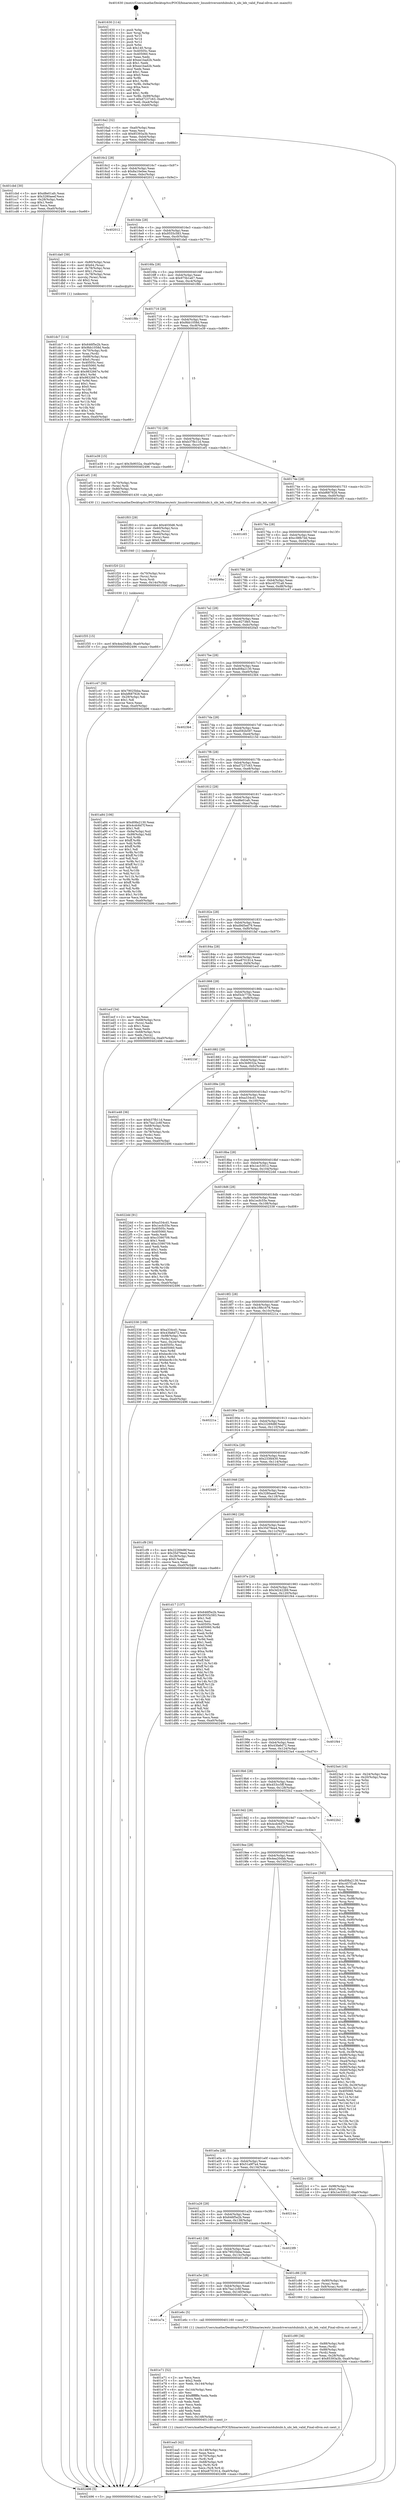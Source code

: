 digraph "0x401630" {
  label = "0x401630 (/mnt/c/Users/mathe/Desktop/tcc/POCII/binaries/extr_linuxdriversmtdubiubi.h_ubi_leb_valid_Final-ollvm.out::main(0))"
  labelloc = "t"
  node[shape=record]

  Entry [label="",width=0.3,height=0.3,shape=circle,fillcolor=black,style=filled]
  "0x4016a2" [label="{
     0x4016a2 [32]\l
     | [instrs]\l
     &nbsp;&nbsp;0x4016a2 \<+6\>: mov -0xa0(%rbp),%eax\l
     &nbsp;&nbsp;0x4016a8 \<+2\>: mov %eax,%ecx\l
     &nbsp;&nbsp;0x4016aa \<+6\>: sub $0x85393a3b,%ecx\l
     &nbsp;&nbsp;0x4016b0 \<+6\>: mov %eax,-0xb4(%rbp)\l
     &nbsp;&nbsp;0x4016b6 \<+6\>: mov %ecx,-0xb8(%rbp)\l
     &nbsp;&nbsp;0x4016bc \<+6\>: je 0000000000401cbd \<main+0x68d\>\l
  }"]
  "0x401cbd" [label="{
     0x401cbd [30]\l
     | [instrs]\l
     &nbsp;&nbsp;0x401cbd \<+5\>: mov $0xd8e01afc,%eax\l
     &nbsp;&nbsp;0x401cc2 \<+5\>: mov $0x3280aeef,%ecx\l
     &nbsp;&nbsp;0x401cc7 \<+3\>: mov -0x28(%rbp),%edx\l
     &nbsp;&nbsp;0x401cca \<+3\>: cmp $0x1,%edx\l
     &nbsp;&nbsp;0x401ccd \<+3\>: cmovl %ecx,%eax\l
     &nbsp;&nbsp;0x401cd0 \<+6\>: mov %eax,-0xa0(%rbp)\l
     &nbsp;&nbsp;0x401cd6 \<+5\>: jmp 0000000000402496 \<main+0xe66\>\l
  }"]
  "0x4016c2" [label="{
     0x4016c2 [28]\l
     | [instrs]\l
     &nbsp;&nbsp;0x4016c2 \<+5\>: jmp 00000000004016c7 \<main+0x97\>\l
     &nbsp;&nbsp;0x4016c7 \<+6\>: mov -0xb4(%rbp),%eax\l
     &nbsp;&nbsp;0x4016cd \<+5\>: sub $0x8a10e0ee,%eax\l
     &nbsp;&nbsp;0x4016d2 \<+6\>: mov %eax,-0xbc(%rbp)\l
     &nbsp;&nbsp;0x4016d8 \<+6\>: je 0000000000402012 \<main+0x9e2\>\l
  }"]
  Exit [label="",width=0.3,height=0.3,shape=circle,fillcolor=black,style=filled,peripheries=2]
  "0x402012" [label="{
     0x402012\l
  }", style=dashed]
  "0x4016de" [label="{
     0x4016de [28]\l
     | [instrs]\l
     &nbsp;&nbsp;0x4016de \<+5\>: jmp 00000000004016e3 \<main+0xb3\>\l
     &nbsp;&nbsp;0x4016e3 \<+6\>: mov -0xb4(%rbp),%eax\l
     &nbsp;&nbsp;0x4016e9 \<+5\>: sub $0x9555c583,%eax\l
     &nbsp;&nbsp;0x4016ee \<+6\>: mov %eax,-0xc0(%rbp)\l
     &nbsp;&nbsp;0x4016f4 \<+6\>: je 0000000000401da0 \<main+0x770\>\l
  }"]
  "0x401f35" [label="{
     0x401f35 [15]\l
     | [instrs]\l
     &nbsp;&nbsp;0x401f35 \<+10\>: movl $0x4ea20dbb,-0xa0(%rbp)\l
     &nbsp;&nbsp;0x401f3f \<+5\>: jmp 0000000000402496 \<main+0xe66\>\l
  }"]
  "0x401da0" [label="{
     0x401da0 [39]\l
     | [instrs]\l
     &nbsp;&nbsp;0x401da0 \<+4\>: mov -0x80(%rbp),%rax\l
     &nbsp;&nbsp;0x401da4 \<+6\>: movl $0x64,(%rax)\l
     &nbsp;&nbsp;0x401daa \<+4\>: mov -0x78(%rbp),%rax\l
     &nbsp;&nbsp;0x401dae \<+6\>: movl $0x1,(%rax)\l
     &nbsp;&nbsp;0x401db4 \<+4\>: mov -0x78(%rbp),%rax\l
     &nbsp;&nbsp;0x401db8 \<+3\>: movslq (%rax),%rax\l
     &nbsp;&nbsp;0x401dbb \<+4\>: shl $0x2,%rax\l
     &nbsp;&nbsp;0x401dbf \<+3\>: mov %rax,%rdi\l
     &nbsp;&nbsp;0x401dc2 \<+5\>: call 0000000000401050 \<malloc@plt\>\l
     | [calls]\l
     &nbsp;&nbsp;0x401050 \{1\} (unknown)\l
  }"]
  "0x4016fa" [label="{
     0x4016fa [28]\l
     | [instrs]\l
     &nbsp;&nbsp;0x4016fa \<+5\>: jmp 00000000004016ff \<main+0xcf\>\l
     &nbsp;&nbsp;0x4016ff \<+6\>: mov -0xb4(%rbp),%eax\l
     &nbsp;&nbsp;0x401705 \<+5\>: sub $0x975b1a67,%eax\l
     &nbsp;&nbsp;0x40170a \<+6\>: mov %eax,-0xc4(%rbp)\l
     &nbsp;&nbsp;0x401710 \<+6\>: je 0000000000401f8b \<main+0x95b\>\l
  }"]
  "0x401f20" [label="{
     0x401f20 [21]\l
     | [instrs]\l
     &nbsp;&nbsp;0x401f20 \<+4\>: mov -0x70(%rbp),%rcx\l
     &nbsp;&nbsp;0x401f24 \<+3\>: mov (%rcx),%rcx\l
     &nbsp;&nbsp;0x401f27 \<+3\>: mov %rcx,%rdi\l
     &nbsp;&nbsp;0x401f2a \<+6\>: mov %eax,-0x14c(%rbp)\l
     &nbsp;&nbsp;0x401f30 \<+5\>: call 0000000000401030 \<free@plt\>\l
     | [calls]\l
     &nbsp;&nbsp;0x401030 \{1\} (unknown)\l
  }"]
  "0x401f8b" [label="{
     0x401f8b\l
  }", style=dashed]
  "0x401716" [label="{
     0x401716 [28]\l
     | [instrs]\l
     &nbsp;&nbsp;0x401716 \<+5\>: jmp 000000000040171b \<main+0xeb\>\l
     &nbsp;&nbsp;0x40171b \<+6\>: mov -0xb4(%rbp),%eax\l
     &nbsp;&nbsp;0x401721 \<+5\>: sub $0x9bb1058d,%eax\l
     &nbsp;&nbsp;0x401726 \<+6\>: mov %eax,-0xc8(%rbp)\l
     &nbsp;&nbsp;0x40172c \<+6\>: je 0000000000401e39 \<main+0x809\>\l
  }"]
  "0x401f03" [label="{
     0x401f03 [29]\l
     | [instrs]\l
     &nbsp;&nbsp;0x401f03 \<+10\>: movabs $0x4030d6,%rdi\l
     &nbsp;&nbsp;0x401f0d \<+4\>: mov -0x60(%rbp),%rcx\l
     &nbsp;&nbsp;0x401f11 \<+2\>: mov %eax,(%rcx)\l
     &nbsp;&nbsp;0x401f13 \<+4\>: mov -0x60(%rbp),%rcx\l
     &nbsp;&nbsp;0x401f17 \<+2\>: mov (%rcx),%esi\l
     &nbsp;&nbsp;0x401f19 \<+2\>: mov $0x0,%al\l
     &nbsp;&nbsp;0x401f1b \<+5\>: call 0000000000401040 \<printf@plt\>\l
     | [calls]\l
     &nbsp;&nbsp;0x401040 \{1\} (unknown)\l
  }"]
  "0x401e39" [label="{
     0x401e39 [15]\l
     | [instrs]\l
     &nbsp;&nbsp;0x401e39 \<+10\>: movl $0x3b9032a,-0xa0(%rbp)\l
     &nbsp;&nbsp;0x401e43 \<+5\>: jmp 0000000000402496 \<main+0xe66\>\l
  }"]
  "0x401732" [label="{
     0x401732 [28]\l
     | [instrs]\l
     &nbsp;&nbsp;0x401732 \<+5\>: jmp 0000000000401737 \<main+0x107\>\l
     &nbsp;&nbsp;0x401737 \<+6\>: mov -0xb4(%rbp),%eax\l
     &nbsp;&nbsp;0x40173d \<+5\>: sub $0xb37fb11d,%eax\l
     &nbsp;&nbsp;0x401742 \<+6\>: mov %eax,-0xcc(%rbp)\l
     &nbsp;&nbsp;0x401748 \<+6\>: je 0000000000401ef1 \<main+0x8c1\>\l
  }"]
  "0x401ea5" [label="{
     0x401ea5 [42]\l
     | [instrs]\l
     &nbsp;&nbsp;0x401ea5 \<+6\>: mov -0x148(%rbp),%ecx\l
     &nbsp;&nbsp;0x401eab \<+3\>: imul %eax,%ecx\l
     &nbsp;&nbsp;0x401eae \<+4\>: mov -0x70(%rbp),%r8\l
     &nbsp;&nbsp;0x401eb2 \<+3\>: mov (%r8),%r8\l
     &nbsp;&nbsp;0x401eb5 \<+4\>: mov -0x68(%rbp),%r9\l
     &nbsp;&nbsp;0x401eb9 \<+3\>: movslq (%r9),%r9\l
     &nbsp;&nbsp;0x401ebc \<+4\>: mov %ecx,(%r8,%r9,4)\l
     &nbsp;&nbsp;0x401ec0 \<+10\>: movl $0xe8701914,-0xa0(%rbp)\l
     &nbsp;&nbsp;0x401eca \<+5\>: jmp 0000000000402496 \<main+0xe66\>\l
  }"]
  "0x401ef1" [label="{
     0x401ef1 [18]\l
     | [instrs]\l
     &nbsp;&nbsp;0x401ef1 \<+4\>: mov -0x70(%rbp),%rax\l
     &nbsp;&nbsp;0x401ef5 \<+3\>: mov (%rax),%rdi\l
     &nbsp;&nbsp;0x401ef8 \<+4\>: mov -0x80(%rbp),%rax\l
     &nbsp;&nbsp;0x401efc \<+2\>: mov (%rax),%esi\l
     &nbsp;&nbsp;0x401efe \<+5\>: call 0000000000401430 \<ubi_leb_valid\>\l
     | [calls]\l
     &nbsp;&nbsp;0x401430 \{1\} (/mnt/c/Users/mathe/Desktop/tcc/POCII/binaries/extr_linuxdriversmtdubiubi.h_ubi_leb_valid_Final-ollvm.out::ubi_leb_valid)\l
  }"]
  "0x40174e" [label="{
     0x40174e [28]\l
     | [instrs]\l
     &nbsp;&nbsp;0x40174e \<+5\>: jmp 0000000000401753 \<main+0x123\>\l
     &nbsp;&nbsp;0x401753 \<+6\>: mov -0xb4(%rbp),%eax\l
     &nbsp;&nbsp;0x401759 \<+5\>: sub $0xbf687928,%eax\l
     &nbsp;&nbsp;0x40175e \<+6\>: mov %eax,-0xd0(%rbp)\l
     &nbsp;&nbsp;0x401764 \<+6\>: je 0000000000401c65 \<main+0x635\>\l
  }"]
  "0x401e71" [label="{
     0x401e71 [52]\l
     | [instrs]\l
     &nbsp;&nbsp;0x401e71 \<+2\>: xor %ecx,%ecx\l
     &nbsp;&nbsp;0x401e73 \<+5\>: mov $0x2,%edx\l
     &nbsp;&nbsp;0x401e78 \<+6\>: mov %edx,-0x144(%rbp)\l
     &nbsp;&nbsp;0x401e7e \<+1\>: cltd\l
     &nbsp;&nbsp;0x401e7f \<+6\>: mov -0x144(%rbp),%esi\l
     &nbsp;&nbsp;0x401e85 \<+2\>: idiv %esi\l
     &nbsp;&nbsp;0x401e87 \<+6\>: imul $0xfffffffe,%edx,%edx\l
     &nbsp;&nbsp;0x401e8d \<+2\>: mov %ecx,%edi\l
     &nbsp;&nbsp;0x401e8f \<+2\>: sub %edx,%edi\l
     &nbsp;&nbsp;0x401e91 \<+2\>: mov %ecx,%edx\l
     &nbsp;&nbsp;0x401e93 \<+3\>: sub $0x1,%edx\l
     &nbsp;&nbsp;0x401e96 \<+2\>: add %edx,%edi\l
     &nbsp;&nbsp;0x401e98 \<+2\>: sub %edi,%ecx\l
     &nbsp;&nbsp;0x401e9a \<+6\>: mov %ecx,-0x148(%rbp)\l
     &nbsp;&nbsp;0x401ea0 \<+5\>: call 0000000000401160 \<next_i\>\l
     | [calls]\l
     &nbsp;&nbsp;0x401160 \{1\} (/mnt/c/Users/mathe/Desktop/tcc/POCII/binaries/extr_linuxdriversmtdubiubi.h_ubi_leb_valid_Final-ollvm.out::next_i)\l
  }"]
  "0x401c65" [label="{
     0x401c65\l
  }", style=dashed]
  "0x40176a" [label="{
     0x40176a [28]\l
     | [instrs]\l
     &nbsp;&nbsp;0x40176a \<+5\>: jmp 000000000040176f \<main+0x13f\>\l
     &nbsp;&nbsp;0x40176f \<+6\>: mov -0xb4(%rbp),%eax\l
     &nbsp;&nbsp;0x401775 \<+5\>: sub $0xc38fb7dd,%eax\l
     &nbsp;&nbsp;0x40177a \<+6\>: mov %eax,-0xd4(%rbp)\l
     &nbsp;&nbsp;0x401780 \<+6\>: je 000000000040246a \<main+0xe3a\>\l
  }"]
  "0x401a7a" [label="{
     0x401a7a\l
  }", style=dashed]
  "0x40246a" [label="{
     0x40246a\l
  }", style=dashed]
  "0x401786" [label="{
     0x401786 [28]\l
     | [instrs]\l
     &nbsp;&nbsp;0x401786 \<+5\>: jmp 000000000040178b \<main+0x15b\>\l
     &nbsp;&nbsp;0x40178b \<+6\>: mov -0xb4(%rbp),%eax\l
     &nbsp;&nbsp;0x401791 \<+5\>: sub $0xc457f1a8,%eax\l
     &nbsp;&nbsp;0x401796 \<+6\>: mov %eax,-0xd8(%rbp)\l
     &nbsp;&nbsp;0x40179c \<+6\>: je 0000000000401c47 \<main+0x617\>\l
  }"]
  "0x401e6c" [label="{
     0x401e6c [5]\l
     | [instrs]\l
     &nbsp;&nbsp;0x401e6c \<+5\>: call 0000000000401160 \<next_i\>\l
     | [calls]\l
     &nbsp;&nbsp;0x401160 \{1\} (/mnt/c/Users/mathe/Desktop/tcc/POCII/binaries/extr_linuxdriversmtdubiubi.h_ubi_leb_valid_Final-ollvm.out::next_i)\l
  }"]
  "0x401c47" [label="{
     0x401c47 [30]\l
     | [instrs]\l
     &nbsp;&nbsp;0x401c47 \<+5\>: mov $0x79025bba,%eax\l
     &nbsp;&nbsp;0x401c4c \<+5\>: mov $0xbf687928,%ecx\l
     &nbsp;&nbsp;0x401c51 \<+3\>: mov -0x29(%rbp),%dl\l
     &nbsp;&nbsp;0x401c54 \<+3\>: test $0x1,%dl\l
     &nbsp;&nbsp;0x401c57 \<+3\>: cmovne %ecx,%eax\l
     &nbsp;&nbsp;0x401c5a \<+6\>: mov %eax,-0xa0(%rbp)\l
     &nbsp;&nbsp;0x401c60 \<+5\>: jmp 0000000000402496 \<main+0xe66\>\l
  }"]
  "0x4017a2" [label="{
     0x4017a2 [28]\l
     | [instrs]\l
     &nbsp;&nbsp;0x4017a2 \<+5\>: jmp 00000000004017a7 \<main+0x177\>\l
     &nbsp;&nbsp;0x4017a7 \<+6\>: mov -0xb4(%rbp),%eax\l
     &nbsp;&nbsp;0x4017ad \<+5\>: sub $0xc9273fe5,%eax\l
     &nbsp;&nbsp;0x4017b2 \<+6\>: mov %eax,-0xdc(%rbp)\l
     &nbsp;&nbsp;0x4017b8 \<+6\>: je 00000000004020a5 \<main+0xa75\>\l
  }"]
  "0x401dc7" [label="{
     0x401dc7 [114]\l
     | [instrs]\l
     &nbsp;&nbsp;0x401dc7 \<+5\>: mov $0x646f5e2b,%ecx\l
     &nbsp;&nbsp;0x401dcc \<+5\>: mov $0x9bb1058d,%edx\l
     &nbsp;&nbsp;0x401dd1 \<+4\>: mov -0x70(%rbp),%rdi\l
     &nbsp;&nbsp;0x401dd5 \<+3\>: mov %rax,(%rdi)\l
     &nbsp;&nbsp;0x401dd8 \<+4\>: mov -0x68(%rbp),%rax\l
     &nbsp;&nbsp;0x401ddc \<+6\>: movl $0x0,(%rax)\l
     &nbsp;&nbsp;0x401de2 \<+7\>: mov 0x40505c,%esi\l
     &nbsp;&nbsp;0x401de9 \<+8\>: mov 0x405060,%r8d\l
     &nbsp;&nbsp;0x401df1 \<+3\>: mov %esi,%r9d\l
     &nbsp;&nbsp;0x401df4 \<+7\>: add $0x9832667e,%r9d\l
     &nbsp;&nbsp;0x401dfb \<+4\>: sub $0x1,%r9d\l
     &nbsp;&nbsp;0x401dff \<+7\>: sub $0x9832667e,%r9d\l
     &nbsp;&nbsp;0x401e06 \<+4\>: imul %r9d,%esi\l
     &nbsp;&nbsp;0x401e0a \<+3\>: and $0x1,%esi\l
     &nbsp;&nbsp;0x401e0d \<+3\>: cmp $0x0,%esi\l
     &nbsp;&nbsp;0x401e10 \<+4\>: sete %r10b\l
     &nbsp;&nbsp;0x401e14 \<+4\>: cmp $0xa,%r8d\l
     &nbsp;&nbsp;0x401e18 \<+4\>: setl %r11b\l
     &nbsp;&nbsp;0x401e1c \<+3\>: mov %r10b,%bl\l
     &nbsp;&nbsp;0x401e1f \<+3\>: and %r11b,%bl\l
     &nbsp;&nbsp;0x401e22 \<+3\>: xor %r11b,%r10b\l
     &nbsp;&nbsp;0x401e25 \<+3\>: or %r10b,%bl\l
     &nbsp;&nbsp;0x401e28 \<+3\>: test $0x1,%bl\l
     &nbsp;&nbsp;0x401e2b \<+3\>: cmovne %edx,%ecx\l
     &nbsp;&nbsp;0x401e2e \<+6\>: mov %ecx,-0xa0(%rbp)\l
     &nbsp;&nbsp;0x401e34 \<+5\>: jmp 0000000000402496 \<main+0xe66\>\l
  }"]
  "0x4020a5" [label="{
     0x4020a5\l
  }", style=dashed]
  "0x4017be" [label="{
     0x4017be [28]\l
     | [instrs]\l
     &nbsp;&nbsp;0x4017be \<+5\>: jmp 00000000004017c3 \<main+0x193\>\l
     &nbsp;&nbsp;0x4017c3 \<+6\>: mov -0xb4(%rbp),%eax\l
     &nbsp;&nbsp;0x4017c9 \<+5\>: sub $0xd08a2130,%eax\l
     &nbsp;&nbsp;0x4017ce \<+6\>: mov %eax,-0xe0(%rbp)\l
     &nbsp;&nbsp;0x4017d4 \<+6\>: je 00000000004023b4 \<main+0xd84\>\l
  }"]
  "0x401c99" [label="{
     0x401c99 [36]\l
     | [instrs]\l
     &nbsp;&nbsp;0x401c99 \<+7\>: mov -0x88(%rbp),%rdi\l
     &nbsp;&nbsp;0x401ca0 \<+2\>: mov %eax,(%rdi)\l
     &nbsp;&nbsp;0x401ca2 \<+7\>: mov -0x88(%rbp),%rdi\l
     &nbsp;&nbsp;0x401ca9 \<+2\>: mov (%rdi),%eax\l
     &nbsp;&nbsp;0x401cab \<+3\>: mov %eax,-0x28(%rbp)\l
     &nbsp;&nbsp;0x401cae \<+10\>: movl $0x85393a3b,-0xa0(%rbp)\l
     &nbsp;&nbsp;0x401cb8 \<+5\>: jmp 0000000000402496 \<main+0xe66\>\l
  }"]
  "0x4023b4" [label="{
     0x4023b4\l
  }", style=dashed]
  "0x4017da" [label="{
     0x4017da [28]\l
     | [instrs]\l
     &nbsp;&nbsp;0x4017da \<+5\>: jmp 00000000004017df \<main+0x1af\>\l
     &nbsp;&nbsp;0x4017df \<+6\>: mov -0xb4(%rbp),%eax\l
     &nbsp;&nbsp;0x4017e5 \<+5\>: sub $0xd592b597,%eax\l
     &nbsp;&nbsp;0x4017ea \<+6\>: mov %eax,-0xe4(%rbp)\l
     &nbsp;&nbsp;0x4017f0 \<+6\>: je 000000000040215d \<main+0xb2d\>\l
  }"]
  "0x401a5e" [label="{
     0x401a5e [28]\l
     | [instrs]\l
     &nbsp;&nbsp;0x401a5e \<+5\>: jmp 0000000000401a63 \<main+0x433\>\l
     &nbsp;&nbsp;0x401a63 \<+6\>: mov -0xb4(%rbp),%eax\l
     &nbsp;&nbsp;0x401a69 \<+5\>: sub $0x7ba12c6f,%eax\l
     &nbsp;&nbsp;0x401a6e \<+6\>: mov %eax,-0x140(%rbp)\l
     &nbsp;&nbsp;0x401a74 \<+6\>: je 0000000000401e6c \<main+0x83c\>\l
  }"]
  "0x40215d" [label="{
     0x40215d\l
  }", style=dashed]
  "0x4017f6" [label="{
     0x4017f6 [28]\l
     | [instrs]\l
     &nbsp;&nbsp;0x4017f6 \<+5\>: jmp 00000000004017fb \<main+0x1cb\>\l
     &nbsp;&nbsp;0x4017fb \<+6\>: mov -0xb4(%rbp),%eax\l
     &nbsp;&nbsp;0x401801 \<+5\>: sub $0xd7237c63,%eax\l
     &nbsp;&nbsp;0x401806 \<+6\>: mov %eax,-0xe8(%rbp)\l
     &nbsp;&nbsp;0x40180c \<+6\>: je 0000000000401a84 \<main+0x454\>\l
  }"]
  "0x401c86" [label="{
     0x401c86 [19]\l
     | [instrs]\l
     &nbsp;&nbsp;0x401c86 \<+7\>: mov -0x90(%rbp),%rax\l
     &nbsp;&nbsp;0x401c8d \<+3\>: mov (%rax),%rax\l
     &nbsp;&nbsp;0x401c90 \<+4\>: mov 0x8(%rax),%rdi\l
     &nbsp;&nbsp;0x401c94 \<+5\>: call 0000000000401060 \<atoi@plt\>\l
     | [calls]\l
     &nbsp;&nbsp;0x401060 \{1\} (unknown)\l
  }"]
  "0x401a84" [label="{
     0x401a84 [106]\l
     | [instrs]\l
     &nbsp;&nbsp;0x401a84 \<+5\>: mov $0xd08a2130,%eax\l
     &nbsp;&nbsp;0x401a89 \<+5\>: mov $0x4cdc6d7f,%ecx\l
     &nbsp;&nbsp;0x401a8e \<+2\>: mov $0x1,%dl\l
     &nbsp;&nbsp;0x401a90 \<+7\>: mov -0x9a(%rbp),%sil\l
     &nbsp;&nbsp;0x401a97 \<+7\>: mov -0x99(%rbp),%dil\l
     &nbsp;&nbsp;0x401a9e \<+3\>: mov %sil,%r8b\l
     &nbsp;&nbsp;0x401aa1 \<+4\>: xor $0xff,%r8b\l
     &nbsp;&nbsp;0x401aa5 \<+3\>: mov %dil,%r9b\l
     &nbsp;&nbsp;0x401aa8 \<+4\>: xor $0xff,%r9b\l
     &nbsp;&nbsp;0x401aac \<+3\>: xor $0x1,%dl\l
     &nbsp;&nbsp;0x401aaf \<+3\>: mov %r8b,%r10b\l
     &nbsp;&nbsp;0x401ab2 \<+4\>: and $0xff,%r10b\l
     &nbsp;&nbsp;0x401ab6 \<+3\>: and %dl,%sil\l
     &nbsp;&nbsp;0x401ab9 \<+3\>: mov %r9b,%r11b\l
     &nbsp;&nbsp;0x401abc \<+4\>: and $0xff,%r11b\l
     &nbsp;&nbsp;0x401ac0 \<+3\>: and %dl,%dil\l
     &nbsp;&nbsp;0x401ac3 \<+3\>: or %sil,%r10b\l
     &nbsp;&nbsp;0x401ac6 \<+3\>: or %dil,%r11b\l
     &nbsp;&nbsp;0x401ac9 \<+3\>: xor %r11b,%r10b\l
     &nbsp;&nbsp;0x401acc \<+3\>: or %r9b,%r8b\l
     &nbsp;&nbsp;0x401acf \<+4\>: xor $0xff,%r8b\l
     &nbsp;&nbsp;0x401ad3 \<+3\>: or $0x1,%dl\l
     &nbsp;&nbsp;0x401ad6 \<+3\>: and %dl,%r8b\l
     &nbsp;&nbsp;0x401ad9 \<+3\>: or %r8b,%r10b\l
     &nbsp;&nbsp;0x401adc \<+4\>: test $0x1,%r10b\l
     &nbsp;&nbsp;0x401ae0 \<+3\>: cmovne %ecx,%eax\l
     &nbsp;&nbsp;0x401ae3 \<+6\>: mov %eax,-0xa0(%rbp)\l
     &nbsp;&nbsp;0x401ae9 \<+5\>: jmp 0000000000402496 \<main+0xe66\>\l
  }"]
  "0x401812" [label="{
     0x401812 [28]\l
     | [instrs]\l
     &nbsp;&nbsp;0x401812 \<+5\>: jmp 0000000000401817 \<main+0x1e7\>\l
     &nbsp;&nbsp;0x401817 \<+6\>: mov -0xb4(%rbp),%eax\l
     &nbsp;&nbsp;0x40181d \<+5\>: sub $0xd8e01afc,%eax\l
     &nbsp;&nbsp;0x401822 \<+6\>: mov %eax,-0xec(%rbp)\l
     &nbsp;&nbsp;0x401828 \<+6\>: je 0000000000401cdb \<main+0x6ab\>\l
  }"]
  "0x402496" [label="{
     0x402496 [5]\l
     | [instrs]\l
     &nbsp;&nbsp;0x402496 \<+5\>: jmp 00000000004016a2 \<main+0x72\>\l
  }"]
  "0x401630" [label="{
     0x401630 [114]\l
     | [instrs]\l
     &nbsp;&nbsp;0x401630 \<+1\>: push %rbp\l
     &nbsp;&nbsp;0x401631 \<+3\>: mov %rsp,%rbp\l
     &nbsp;&nbsp;0x401634 \<+2\>: push %r15\l
     &nbsp;&nbsp;0x401636 \<+2\>: push %r14\l
     &nbsp;&nbsp;0x401638 \<+2\>: push %r12\l
     &nbsp;&nbsp;0x40163a \<+1\>: push %rbx\l
     &nbsp;&nbsp;0x40163b \<+7\>: sub $0x140,%rsp\l
     &nbsp;&nbsp;0x401642 \<+7\>: mov 0x40505c,%eax\l
     &nbsp;&nbsp;0x401649 \<+7\>: mov 0x405060,%ecx\l
     &nbsp;&nbsp;0x401650 \<+2\>: mov %eax,%edx\l
     &nbsp;&nbsp;0x401652 \<+6\>: add $0xee1bad2b,%edx\l
     &nbsp;&nbsp;0x401658 \<+3\>: sub $0x1,%edx\l
     &nbsp;&nbsp;0x40165b \<+6\>: sub $0xee1bad2b,%edx\l
     &nbsp;&nbsp;0x401661 \<+3\>: imul %edx,%eax\l
     &nbsp;&nbsp;0x401664 \<+3\>: and $0x1,%eax\l
     &nbsp;&nbsp;0x401667 \<+3\>: cmp $0x0,%eax\l
     &nbsp;&nbsp;0x40166a \<+4\>: sete %r8b\l
     &nbsp;&nbsp;0x40166e \<+4\>: and $0x1,%r8b\l
     &nbsp;&nbsp;0x401672 \<+7\>: mov %r8b,-0x9a(%rbp)\l
     &nbsp;&nbsp;0x401679 \<+3\>: cmp $0xa,%ecx\l
     &nbsp;&nbsp;0x40167c \<+4\>: setl %r8b\l
     &nbsp;&nbsp;0x401680 \<+4\>: and $0x1,%r8b\l
     &nbsp;&nbsp;0x401684 \<+7\>: mov %r8b,-0x99(%rbp)\l
     &nbsp;&nbsp;0x40168b \<+10\>: movl $0xd7237c63,-0xa0(%rbp)\l
     &nbsp;&nbsp;0x401695 \<+6\>: mov %edi,-0xa4(%rbp)\l
     &nbsp;&nbsp;0x40169b \<+7\>: mov %rsi,-0xb0(%rbp)\l
  }"]
  "0x401a42" [label="{
     0x401a42 [28]\l
     | [instrs]\l
     &nbsp;&nbsp;0x401a42 \<+5\>: jmp 0000000000401a47 \<main+0x417\>\l
     &nbsp;&nbsp;0x401a47 \<+6\>: mov -0xb4(%rbp),%eax\l
     &nbsp;&nbsp;0x401a4d \<+5\>: sub $0x79025bba,%eax\l
     &nbsp;&nbsp;0x401a52 \<+6\>: mov %eax,-0x13c(%rbp)\l
     &nbsp;&nbsp;0x401a58 \<+6\>: je 0000000000401c86 \<main+0x656\>\l
  }"]
  "0x401cdb" [label="{
     0x401cdb\l
  }", style=dashed]
  "0x40182e" [label="{
     0x40182e [28]\l
     | [instrs]\l
     &nbsp;&nbsp;0x40182e \<+5\>: jmp 0000000000401833 \<main+0x203\>\l
     &nbsp;&nbsp;0x401833 \<+6\>: mov -0xb4(%rbp),%eax\l
     &nbsp;&nbsp;0x401839 \<+5\>: sub $0xd9d5ed79,%eax\l
     &nbsp;&nbsp;0x40183e \<+6\>: mov %eax,-0xf0(%rbp)\l
     &nbsp;&nbsp;0x401844 \<+6\>: je 0000000000401faf \<main+0x97f\>\l
  }"]
  "0x4023f9" [label="{
     0x4023f9\l
  }", style=dashed]
  "0x401faf" [label="{
     0x401faf\l
  }", style=dashed]
  "0x40184a" [label="{
     0x40184a [28]\l
     | [instrs]\l
     &nbsp;&nbsp;0x40184a \<+5\>: jmp 000000000040184f \<main+0x21f\>\l
     &nbsp;&nbsp;0x40184f \<+6\>: mov -0xb4(%rbp),%eax\l
     &nbsp;&nbsp;0x401855 \<+5\>: sub $0xe8701914,%eax\l
     &nbsp;&nbsp;0x40185a \<+6\>: mov %eax,-0xf4(%rbp)\l
     &nbsp;&nbsp;0x401860 \<+6\>: je 0000000000401ecf \<main+0x89f\>\l
  }"]
  "0x401a26" [label="{
     0x401a26 [28]\l
     | [instrs]\l
     &nbsp;&nbsp;0x401a26 \<+5\>: jmp 0000000000401a2b \<main+0x3fb\>\l
     &nbsp;&nbsp;0x401a2b \<+6\>: mov -0xb4(%rbp),%eax\l
     &nbsp;&nbsp;0x401a31 \<+5\>: sub $0x646f5e2b,%eax\l
     &nbsp;&nbsp;0x401a36 \<+6\>: mov %eax,-0x138(%rbp)\l
     &nbsp;&nbsp;0x401a3c \<+6\>: je 00000000004023f9 \<main+0xdc9\>\l
  }"]
  "0x401ecf" [label="{
     0x401ecf [34]\l
     | [instrs]\l
     &nbsp;&nbsp;0x401ecf \<+2\>: xor %eax,%eax\l
     &nbsp;&nbsp;0x401ed1 \<+4\>: mov -0x68(%rbp),%rcx\l
     &nbsp;&nbsp;0x401ed5 \<+2\>: mov (%rcx),%edx\l
     &nbsp;&nbsp;0x401ed7 \<+3\>: sub $0x1,%eax\l
     &nbsp;&nbsp;0x401eda \<+2\>: sub %eax,%edx\l
     &nbsp;&nbsp;0x401edc \<+4\>: mov -0x68(%rbp),%rcx\l
     &nbsp;&nbsp;0x401ee0 \<+2\>: mov %edx,(%rcx)\l
     &nbsp;&nbsp;0x401ee2 \<+10\>: movl $0x3b9032a,-0xa0(%rbp)\l
     &nbsp;&nbsp;0x401eec \<+5\>: jmp 0000000000402496 \<main+0xe66\>\l
  }"]
  "0x401866" [label="{
     0x401866 [28]\l
     | [instrs]\l
     &nbsp;&nbsp;0x401866 \<+5\>: jmp 000000000040186b \<main+0x23b\>\l
     &nbsp;&nbsp;0x40186b \<+6\>: mov -0xb4(%rbp),%eax\l
     &nbsp;&nbsp;0x401871 \<+5\>: sub $0xf3cb773b,%eax\l
     &nbsp;&nbsp;0x401876 \<+6\>: mov %eax,-0xf8(%rbp)\l
     &nbsp;&nbsp;0x40187c \<+6\>: je 00000000004021bf \<main+0xb8f\>\l
  }"]
  "0x40214e" [label="{
     0x40214e\l
  }", style=dashed]
  "0x4021bf" [label="{
     0x4021bf\l
  }", style=dashed]
  "0x401882" [label="{
     0x401882 [28]\l
     | [instrs]\l
     &nbsp;&nbsp;0x401882 \<+5\>: jmp 0000000000401887 \<main+0x257\>\l
     &nbsp;&nbsp;0x401887 \<+6\>: mov -0xb4(%rbp),%eax\l
     &nbsp;&nbsp;0x40188d \<+5\>: sub $0x3b9032a,%eax\l
     &nbsp;&nbsp;0x401892 \<+6\>: mov %eax,-0xfc(%rbp)\l
     &nbsp;&nbsp;0x401898 \<+6\>: je 0000000000401e48 \<main+0x818\>\l
  }"]
  "0x401a0a" [label="{
     0x401a0a [28]\l
     | [instrs]\l
     &nbsp;&nbsp;0x401a0a \<+5\>: jmp 0000000000401a0f \<main+0x3df\>\l
     &nbsp;&nbsp;0x401a0f \<+6\>: mov -0xb4(%rbp),%eax\l
     &nbsp;&nbsp;0x401a15 \<+5\>: sub $0x51a9f7a4,%eax\l
     &nbsp;&nbsp;0x401a1a \<+6\>: mov %eax,-0x134(%rbp)\l
     &nbsp;&nbsp;0x401a20 \<+6\>: je 000000000040214e \<main+0xb1e\>\l
  }"]
  "0x401e48" [label="{
     0x401e48 [36]\l
     | [instrs]\l
     &nbsp;&nbsp;0x401e48 \<+5\>: mov $0xb37fb11d,%eax\l
     &nbsp;&nbsp;0x401e4d \<+5\>: mov $0x7ba12c6f,%ecx\l
     &nbsp;&nbsp;0x401e52 \<+4\>: mov -0x68(%rbp),%rdx\l
     &nbsp;&nbsp;0x401e56 \<+2\>: mov (%rdx),%esi\l
     &nbsp;&nbsp;0x401e58 \<+4\>: mov -0x78(%rbp),%rdx\l
     &nbsp;&nbsp;0x401e5c \<+2\>: cmp (%rdx),%esi\l
     &nbsp;&nbsp;0x401e5e \<+3\>: cmovl %ecx,%eax\l
     &nbsp;&nbsp;0x401e61 \<+6\>: mov %eax,-0xa0(%rbp)\l
     &nbsp;&nbsp;0x401e67 \<+5\>: jmp 0000000000402496 \<main+0xe66\>\l
  }"]
  "0x40189e" [label="{
     0x40189e [28]\l
     | [instrs]\l
     &nbsp;&nbsp;0x40189e \<+5\>: jmp 00000000004018a3 \<main+0x273\>\l
     &nbsp;&nbsp;0x4018a3 \<+6\>: mov -0xb4(%rbp),%eax\l
     &nbsp;&nbsp;0x4018a9 \<+5\>: sub $0xa334cd1,%eax\l
     &nbsp;&nbsp;0x4018ae \<+6\>: mov %eax,-0x100(%rbp)\l
     &nbsp;&nbsp;0x4018b4 \<+6\>: je 000000000040247e \<main+0xe4e\>\l
  }"]
  "0x4022c1" [label="{
     0x4022c1 [28]\l
     | [instrs]\l
     &nbsp;&nbsp;0x4022c1 \<+7\>: mov -0x98(%rbp),%rax\l
     &nbsp;&nbsp;0x4022c8 \<+6\>: movl $0x0,(%rax)\l
     &nbsp;&nbsp;0x4022ce \<+10\>: movl $0x1ec53012,-0xa0(%rbp)\l
     &nbsp;&nbsp;0x4022d8 \<+5\>: jmp 0000000000402496 \<main+0xe66\>\l
  }"]
  "0x40247e" [label="{
     0x40247e\l
  }", style=dashed]
  "0x4018ba" [label="{
     0x4018ba [28]\l
     | [instrs]\l
     &nbsp;&nbsp;0x4018ba \<+5\>: jmp 00000000004018bf \<main+0x28f\>\l
     &nbsp;&nbsp;0x4018bf \<+6\>: mov -0xb4(%rbp),%eax\l
     &nbsp;&nbsp;0x4018c5 \<+5\>: sub $0x1ec53012,%eax\l
     &nbsp;&nbsp;0x4018ca \<+6\>: mov %eax,-0x104(%rbp)\l
     &nbsp;&nbsp;0x4018d0 \<+6\>: je 00000000004022dd \<main+0xcad\>\l
  }"]
  "0x4019ee" [label="{
     0x4019ee [28]\l
     | [instrs]\l
     &nbsp;&nbsp;0x4019ee \<+5\>: jmp 00000000004019f3 \<main+0x3c3\>\l
     &nbsp;&nbsp;0x4019f3 \<+6\>: mov -0xb4(%rbp),%eax\l
     &nbsp;&nbsp;0x4019f9 \<+5\>: sub $0x4ea20dbb,%eax\l
     &nbsp;&nbsp;0x4019fe \<+6\>: mov %eax,-0x130(%rbp)\l
     &nbsp;&nbsp;0x401a04 \<+6\>: je 00000000004022c1 \<main+0xc91\>\l
  }"]
  "0x4022dd" [label="{
     0x4022dd [91]\l
     | [instrs]\l
     &nbsp;&nbsp;0x4022dd \<+5\>: mov $0xa334cd1,%eax\l
     &nbsp;&nbsp;0x4022e2 \<+5\>: mov $0x1ecfc55e,%ecx\l
     &nbsp;&nbsp;0x4022e7 \<+7\>: mov 0x40505c,%edx\l
     &nbsp;&nbsp;0x4022ee \<+7\>: mov 0x405060,%esi\l
     &nbsp;&nbsp;0x4022f5 \<+2\>: mov %edx,%edi\l
     &nbsp;&nbsp;0x4022f7 \<+6\>: sub $0xc3390709,%edi\l
     &nbsp;&nbsp;0x4022fd \<+3\>: sub $0x1,%edi\l
     &nbsp;&nbsp;0x402300 \<+6\>: add $0xc3390709,%edi\l
     &nbsp;&nbsp;0x402306 \<+3\>: imul %edi,%edx\l
     &nbsp;&nbsp;0x402309 \<+3\>: and $0x1,%edx\l
     &nbsp;&nbsp;0x40230c \<+3\>: cmp $0x0,%edx\l
     &nbsp;&nbsp;0x40230f \<+4\>: sete %r8b\l
     &nbsp;&nbsp;0x402313 \<+3\>: cmp $0xa,%esi\l
     &nbsp;&nbsp;0x402316 \<+4\>: setl %r9b\l
     &nbsp;&nbsp;0x40231a \<+3\>: mov %r8b,%r10b\l
     &nbsp;&nbsp;0x40231d \<+3\>: and %r9b,%r10b\l
     &nbsp;&nbsp;0x402320 \<+3\>: xor %r9b,%r8b\l
     &nbsp;&nbsp;0x402323 \<+3\>: or %r8b,%r10b\l
     &nbsp;&nbsp;0x402326 \<+4\>: test $0x1,%r10b\l
     &nbsp;&nbsp;0x40232a \<+3\>: cmovne %ecx,%eax\l
     &nbsp;&nbsp;0x40232d \<+6\>: mov %eax,-0xa0(%rbp)\l
     &nbsp;&nbsp;0x402333 \<+5\>: jmp 0000000000402496 \<main+0xe66\>\l
  }"]
  "0x4018d6" [label="{
     0x4018d6 [28]\l
     | [instrs]\l
     &nbsp;&nbsp;0x4018d6 \<+5\>: jmp 00000000004018db \<main+0x2ab\>\l
     &nbsp;&nbsp;0x4018db \<+6\>: mov -0xb4(%rbp),%eax\l
     &nbsp;&nbsp;0x4018e1 \<+5\>: sub $0x1ecfc55e,%eax\l
     &nbsp;&nbsp;0x4018e6 \<+6\>: mov %eax,-0x108(%rbp)\l
     &nbsp;&nbsp;0x4018ec \<+6\>: je 0000000000402338 \<main+0xd08\>\l
  }"]
  "0x401aee" [label="{
     0x401aee [345]\l
     | [instrs]\l
     &nbsp;&nbsp;0x401aee \<+5\>: mov $0xd08a2130,%eax\l
     &nbsp;&nbsp;0x401af3 \<+5\>: mov $0xc457f1a8,%ecx\l
     &nbsp;&nbsp;0x401af8 \<+2\>: xor %edx,%edx\l
     &nbsp;&nbsp;0x401afa \<+3\>: mov %rsp,%rsi\l
     &nbsp;&nbsp;0x401afd \<+4\>: add $0xfffffffffffffff0,%rsi\l
     &nbsp;&nbsp;0x401b01 \<+3\>: mov %rsi,%rsp\l
     &nbsp;&nbsp;0x401b04 \<+7\>: mov %rsi,-0x98(%rbp)\l
     &nbsp;&nbsp;0x401b0b \<+3\>: mov %rsp,%rsi\l
     &nbsp;&nbsp;0x401b0e \<+4\>: add $0xfffffffffffffff0,%rsi\l
     &nbsp;&nbsp;0x401b12 \<+3\>: mov %rsi,%rsp\l
     &nbsp;&nbsp;0x401b15 \<+3\>: mov %rsp,%rdi\l
     &nbsp;&nbsp;0x401b18 \<+4\>: add $0xfffffffffffffff0,%rdi\l
     &nbsp;&nbsp;0x401b1c \<+3\>: mov %rdi,%rsp\l
     &nbsp;&nbsp;0x401b1f \<+7\>: mov %rdi,-0x90(%rbp)\l
     &nbsp;&nbsp;0x401b26 \<+3\>: mov %rsp,%rdi\l
     &nbsp;&nbsp;0x401b29 \<+4\>: add $0xfffffffffffffff0,%rdi\l
     &nbsp;&nbsp;0x401b2d \<+3\>: mov %rdi,%rsp\l
     &nbsp;&nbsp;0x401b30 \<+7\>: mov %rdi,-0x88(%rbp)\l
     &nbsp;&nbsp;0x401b37 \<+3\>: mov %rsp,%rdi\l
     &nbsp;&nbsp;0x401b3a \<+4\>: add $0xfffffffffffffff0,%rdi\l
     &nbsp;&nbsp;0x401b3e \<+3\>: mov %rdi,%rsp\l
     &nbsp;&nbsp;0x401b41 \<+4\>: mov %rdi,-0x80(%rbp)\l
     &nbsp;&nbsp;0x401b45 \<+3\>: mov %rsp,%rdi\l
     &nbsp;&nbsp;0x401b48 \<+4\>: add $0xfffffffffffffff0,%rdi\l
     &nbsp;&nbsp;0x401b4c \<+3\>: mov %rdi,%rsp\l
     &nbsp;&nbsp;0x401b4f \<+4\>: mov %rdi,-0x78(%rbp)\l
     &nbsp;&nbsp;0x401b53 \<+3\>: mov %rsp,%rdi\l
     &nbsp;&nbsp;0x401b56 \<+4\>: add $0xfffffffffffffff0,%rdi\l
     &nbsp;&nbsp;0x401b5a \<+3\>: mov %rdi,%rsp\l
     &nbsp;&nbsp;0x401b5d \<+4\>: mov %rdi,-0x70(%rbp)\l
     &nbsp;&nbsp;0x401b61 \<+3\>: mov %rsp,%rdi\l
     &nbsp;&nbsp;0x401b64 \<+4\>: add $0xfffffffffffffff0,%rdi\l
     &nbsp;&nbsp;0x401b68 \<+3\>: mov %rdi,%rsp\l
     &nbsp;&nbsp;0x401b6b \<+4\>: mov %rdi,-0x68(%rbp)\l
     &nbsp;&nbsp;0x401b6f \<+3\>: mov %rsp,%rdi\l
     &nbsp;&nbsp;0x401b72 \<+4\>: add $0xfffffffffffffff0,%rdi\l
     &nbsp;&nbsp;0x401b76 \<+3\>: mov %rdi,%rsp\l
     &nbsp;&nbsp;0x401b79 \<+4\>: mov %rdi,-0x60(%rbp)\l
     &nbsp;&nbsp;0x401b7d \<+3\>: mov %rsp,%rdi\l
     &nbsp;&nbsp;0x401b80 \<+4\>: add $0xfffffffffffffff0,%rdi\l
     &nbsp;&nbsp;0x401b84 \<+3\>: mov %rdi,%rsp\l
     &nbsp;&nbsp;0x401b87 \<+4\>: mov %rdi,-0x58(%rbp)\l
     &nbsp;&nbsp;0x401b8b \<+3\>: mov %rsp,%rdi\l
     &nbsp;&nbsp;0x401b8e \<+4\>: add $0xfffffffffffffff0,%rdi\l
     &nbsp;&nbsp;0x401b92 \<+3\>: mov %rdi,%rsp\l
     &nbsp;&nbsp;0x401b95 \<+4\>: mov %rdi,-0x50(%rbp)\l
     &nbsp;&nbsp;0x401b99 \<+3\>: mov %rsp,%rdi\l
     &nbsp;&nbsp;0x401b9c \<+4\>: add $0xfffffffffffffff0,%rdi\l
     &nbsp;&nbsp;0x401ba0 \<+3\>: mov %rdi,%rsp\l
     &nbsp;&nbsp;0x401ba3 \<+4\>: mov %rdi,-0x48(%rbp)\l
     &nbsp;&nbsp;0x401ba7 \<+3\>: mov %rsp,%rdi\l
     &nbsp;&nbsp;0x401baa \<+4\>: add $0xfffffffffffffff0,%rdi\l
     &nbsp;&nbsp;0x401bae \<+3\>: mov %rdi,%rsp\l
     &nbsp;&nbsp;0x401bb1 \<+4\>: mov %rdi,-0x40(%rbp)\l
     &nbsp;&nbsp;0x401bb5 \<+3\>: mov %rsp,%rdi\l
     &nbsp;&nbsp;0x401bb8 \<+4\>: add $0xfffffffffffffff0,%rdi\l
     &nbsp;&nbsp;0x401bbc \<+3\>: mov %rdi,%rsp\l
     &nbsp;&nbsp;0x401bbf \<+4\>: mov %rdi,-0x38(%rbp)\l
     &nbsp;&nbsp;0x401bc3 \<+7\>: mov -0x98(%rbp),%rdi\l
     &nbsp;&nbsp;0x401bca \<+6\>: movl $0x0,(%rdi)\l
     &nbsp;&nbsp;0x401bd0 \<+7\>: mov -0xa4(%rbp),%r8d\l
     &nbsp;&nbsp;0x401bd7 \<+3\>: mov %r8d,(%rsi)\l
     &nbsp;&nbsp;0x401bda \<+7\>: mov -0x90(%rbp),%rdi\l
     &nbsp;&nbsp;0x401be1 \<+7\>: mov -0xb0(%rbp),%r9\l
     &nbsp;&nbsp;0x401be8 \<+3\>: mov %r9,(%rdi)\l
     &nbsp;&nbsp;0x401beb \<+3\>: cmpl $0x2,(%rsi)\l
     &nbsp;&nbsp;0x401bee \<+4\>: setne %r10b\l
     &nbsp;&nbsp;0x401bf2 \<+4\>: and $0x1,%r10b\l
     &nbsp;&nbsp;0x401bf6 \<+4\>: mov %r10b,-0x29(%rbp)\l
     &nbsp;&nbsp;0x401bfa \<+8\>: mov 0x40505c,%r11d\l
     &nbsp;&nbsp;0x401c02 \<+7\>: mov 0x405060,%ebx\l
     &nbsp;&nbsp;0x401c09 \<+3\>: sub $0x1,%edx\l
     &nbsp;&nbsp;0x401c0c \<+3\>: mov %r11d,%r14d\l
     &nbsp;&nbsp;0x401c0f \<+3\>: add %edx,%r14d\l
     &nbsp;&nbsp;0x401c12 \<+4\>: imul %r14d,%r11d\l
     &nbsp;&nbsp;0x401c16 \<+4\>: and $0x1,%r11d\l
     &nbsp;&nbsp;0x401c1a \<+4\>: cmp $0x0,%r11d\l
     &nbsp;&nbsp;0x401c1e \<+4\>: sete %r10b\l
     &nbsp;&nbsp;0x401c22 \<+3\>: cmp $0xa,%ebx\l
     &nbsp;&nbsp;0x401c25 \<+4\>: setl %r15b\l
     &nbsp;&nbsp;0x401c29 \<+3\>: mov %r10b,%r12b\l
     &nbsp;&nbsp;0x401c2c \<+3\>: and %r15b,%r12b\l
     &nbsp;&nbsp;0x401c2f \<+3\>: xor %r15b,%r10b\l
     &nbsp;&nbsp;0x401c32 \<+3\>: or %r10b,%r12b\l
     &nbsp;&nbsp;0x401c35 \<+4\>: test $0x1,%r12b\l
     &nbsp;&nbsp;0x401c39 \<+3\>: cmovne %ecx,%eax\l
     &nbsp;&nbsp;0x401c3c \<+6\>: mov %eax,-0xa0(%rbp)\l
     &nbsp;&nbsp;0x401c42 \<+5\>: jmp 0000000000402496 \<main+0xe66\>\l
  }"]
  "0x402338" [label="{
     0x402338 [108]\l
     | [instrs]\l
     &nbsp;&nbsp;0x402338 \<+5\>: mov $0xa334cd1,%eax\l
     &nbsp;&nbsp;0x40233d \<+5\>: mov $0x43fa6d72,%ecx\l
     &nbsp;&nbsp;0x402342 \<+7\>: mov -0x98(%rbp),%rdx\l
     &nbsp;&nbsp;0x402349 \<+2\>: mov (%rdx),%esi\l
     &nbsp;&nbsp;0x40234b \<+3\>: mov %esi,-0x24(%rbp)\l
     &nbsp;&nbsp;0x40234e \<+7\>: mov 0x40505c,%esi\l
     &nbsp;&nbsp;0x402355 \<+7\>: mov 0x405060,%edi\l
     &nbsp;&nbsp;0x40235c \<+3\>: mov %esi,%r8d\l
     &nbsp;&nbsp;0x40235f \<+7\>: add $0xbec8c10c,%r8d\l
     &nbsp;&nbsp;0x402366 \<+4\>: sub $0x1,%r8d\l
     &nbsp;&nbsp;0x40236a \<+7\>: sub $0xbec8c10c,%r8d\l
     &nbsp;&nbsp;0x402371 \<+4\>: imul %r8d,%esi\l
     &nbsp;&nbsp;0x402375 \<+3\>: and $0x1,%esi\l
     &nbsp;&nbsp;0x402378 \<+3\>: cmp $0x0,%esi\l
     &nbsp;&nbsp;0x40237b \<+4\>: sete %r9b\l
     &nbsp;&nbsp;0x40237f \<+3\>: cmp $0xa,%edi\l
     &nbsp;&nbsp;0x402382 \<+4\>: setl %r10b\l
     &nbsp;&nbsp;0x402386 \<+3\>: mov %r9b,%r11b\l
     &nbsp;&nbsp;0x402389 \<+3\>: and %r10b,%r11b\l
     &nbsp;&nbsp;0x40238c \<+3\>: xor %r10b,%r9b\l
     &nbsp;&nbsp;0x40238f \<+3\>: or %r9b,%r11b\l
     &nbsp;&nbsp;0x402392 \<+4\>: test $0x1,%r11b\l
     &nbsp;&nbsp;0x402396 \<+3\>: cmovne %ecx,%eax\l
     &nbsp;&nbsp;0x402399 \<+6\>: mov %eax,-0xa0(%rbp)\l
     &nbsp;&nbsp;0x40239f \<+5\>: jmp 0000000000402496 \<main+0xe66\>\l
  }"]
  "0x4018f2" [label="{
     0x4018f2 [28]\l
     | [instrs]\l
     &nbsp;&nbsp;0x4018f2 \<+5\>: jmp 00000000004018f7 \<main+0x2c7\>\l
     &nbsp;&nbsp;0x4018f7 \<+6\>: mov -0xb4(%rbp),%eax\l
     &nbsp;&nbsp;0x4018fd \<+5\>: sub $0x1f9b1678,%eax\l
     &nbsp;&nbsp;0x401902 \<+6\>: mov %eax,-0x10c(%rbp)\l
     &nbsp;&nbsp;0x401908 \<+6\>: je 000000000040221a \<main+0xbea\>\l
  }"]
  "0x4019d2" [label="{
     0x4019d2 [28]\l
     | [instrs]\l
     &nbsp;&nbsp;0x4019d2 \<+5\>: jmp 00000000004019d7 \<main+0x3a7\>\l
     &nbsp;&nbsp;0x4019d7 \<+6\>: mov -0xb4(%rbp),%eax\l
     &nbsp;&nbsp;0x4019dd \<+5\>: sub $0x4cdc6d7f,%eax\l
     &nbsp;&nbsp;0x4019e2 \<+6\>: mov %eax,-0x12c(%rbp)\l
     &nbsp;&nbsp;0x4019e8 \<+6\>: je 0000000000401aee \<main+0x4be\>\l
  }"]
  "0x40221a" [label="{
     0x40221a\l
  }", style=dashed]
  "0x40190e" [label="{
     0x40190e [28]\l
     | [instrs]\l
     &nbsp;&nbsp;0x40190e \<+5\>: jmp 0000000000401913 \<main+0x2e3\>\l
     &nbsp;&nbsp;0x401913 \<+6\>: mov -0xb4(%rbp),%eax\l
     &nbsp;&nbsp;0x401919 \<+5\>: sub $0x22269d8f,%eax\l
     &nbsp;&nbsp;0x40191e \<+6\>: mov %eax,-0x110(%rbp)\l
     &nbsp;&nbsp;0x401924 \<+6\>: je 00000000004021b0 \<main+0xb80\>\l
  }"]
  "0x4022b2" [label="{
     0x4022b2\l
  }", style=dashed]
  "0x4021b0" [label="{
     0x4021b0\l
  }", style=dashed]
  "0x40192a" [label="{
     0x40192a [28]\l
     | [instrs]\l
     &nbsp;&nbsp;0x40192a \<+5\>: jmp 000000000040192f \<main+0x2ff\>\l
     &nbsp;&nbsp;0x40192f \<+6\>: mov -0xb4(%rbp),%eax\l
     &nbsp;&nbsp;0x401935 \<+5\>: sub $0x233fd430,%eax\l
     &nbsp;&nbsp;0x40193a \<+6\>: mov %eax,-0x114(%rbp)\l
     &nbsp;&nbsp;0x401940 \<+6\>: je 0000000000402440 \<main+0xe10\>\l
  }"]
  "0x4019b6" [label="{
     0x4019b6 [28]\l
     | [instrs]\l
     &nbsp;&nbsp;0x4019b6 \<+5\>: jmp 00000000004019bb \<main+0x38b\>\l
     &nbsp;&nbsp;0x4019bb \<+6\>: mov -0xb4(%rbp),%eax\l
     &nbsp;&nbsp;0x4019c1 \<+5\>: sub $0x453cc5ff,%eax\l
     &nbsp;&nbsp;0x4019c6 \<+6\>: mov %eax,-0x128(%rbp)\l
     &nbsp;&nbsp;0x4019cc \<+6\>: je 00000000004022b2 \<main+0xc82\>\l
  }"]
  "0x402440" [label="{
     0x402440\l
  }", style=dashed]
  "0x401946" [label="{
     0x401946 [28]\l
     | [instrs]\l
     &nbsp;&nbsp;0x401946 \<+5\>: jmp 000000000040194b \<main+0x31b\>\l
     &nbsp;&nbsp;0x40194b \<+6\>: mov -0xb4(%rbp),%eax\l
     &nbsp;&nbsp;0x401951 \<+5\>: sub $0x3280aeef,%eax\l
     &nbsp;&nbsp;0x401956 \<+6\>: mov %eax,-0x118(%rbp)\l
     &nbsp;&nbsp;0x40195c \<+6\>: je 0000000000401cf9 \<main+0x6c9\>\l
  }"]
  "0x4023a4" [label="{
     0x4023a4 [16]\l
     | [instrs]\l
     &nbsp;&nbsp;0x4023a4 \<+3\>: mov -0x24(%rbp),%eax\l
     &nbsp;&nbsp;0x4023a7 \<+4\>: lea -0x20(%rbp),%rsp\l
     &nbsp;&nbsp;0x4023ab \<+1\>: pop %rbx\l
     &nbsp;&nbsp;0x4023ac \<+2\>: pop %r12\l
     &nbsp;&nbsp;0x4023ae \<+2\>: pop %r14\l
     &nbsp;&nbsp;0x4023b0 \<+2\>: pop %r15\l
     &nbsp;&nbsp;0x4023b2 \<+1\>: pop %rbp\l
     &nbsp;&nbsp;0x4023b3 \<+1\>: ret\l
  }"]
  "0x401cf9" [label="{
     0x401cf9 [30]\l
     | [instrs]\l
     &nbsp;&nbsp;0x401cf9 \<+5\>: mov $0x22269d8f,%eax\l
     &nbsp;&nbsp;0x401cfe \<+5\>: mov $0x35d79ea4,%ecx\l
     &nbsp;&nbsp;0x401d03 \<+3\>: mov -0x28(%rbp),%edx\l
     &nbsp;&nbsp;0x401d06 \<+3\>: cmp $0x0,%edx\l
     &nbsp;&nbsp;0x401d09 \<+3\>: cmove %ecx,%eax\l
     &nbsp;&nbsp;0x401d0c \<+6\>: mov %eax,-0xa0(%rbp)\l
     &nbsp;&nbsp;0x401d12 \<+5\>: jmp 0000000000402496 \<main+0xe66\>\l
  }"]
  "0x401962" [label="{
     0x401962 [28]\l
     | [instrs]\l
     &nbsp;&nbsp;0x401962 \<+5\>: jmp 0000000000401967 \<main+0x337\>\l
     &nbsp;&nbsp;0x401967 \<+6\>: mov -0xb4(%rbp),%eax\l
     &nbsp;&nbsp;0x40196d \<+5\>: sub $0x35d79ea4,%eax\l
     &nbsp;&nbsp;0x401972 \<+6\>: mov %eax,-0x11c(%rbp)\l
     &nbsp;&nbsp;0x401978 \<+6\>: je 0000000000401d17 \<main+0x6e7\>\l
  }"]
  "0x40199a" [label="{
     0x40199a [28]\l
     | [instrs]\l
     &nbsp;&nbsp;0x40199a \<+5\>: jmp 000000000040199f \<main+0x36f\>\l
     &nbsp;&nbsp;0x40199f \<+6\>: mov -0xb4(%rbp),%eax\l
     &nbsp;&nbsp;0x4019a5 \<+5\>: sub $0x43fa6d72,%eax\l
     &nbsp;&nbsp;0x4019aa \<+6\>: mov %eax,-0x124(%rbp)\l
     &nbsp;&nbsp;0x4019b0 \<+6\>: je 00000000004023a4 \<main+0xd74\>\l
  }"]
  "0x401d17" [label="{
     0x401d17 [137]\l
     | [instrs]\l
     &nbsp;&nbsp;0x401d17 \<+5\>: mov $0x646f5e2b,%eax\l
     &nbsp;&nbsp;0x401d1c \<+5\>: mov $0x9555c583,%ecx\l
     &nbsp;&nbsp;0x401d21 \<+2\>: mov $0x1,%dl\l
     &nbsp;&nbsp;0x401d23 \<+2\>: xor %esi,%esi\l
     &nbsp;&nbsp;0x401d25 \<+7\>: mov 0x40505c,%edi\l
     &nbsp;&nbsp;0x401d2c \<+8\>: mov 0x405060,%r8d\l
     &nbsp;&nbsp;0x401d34 \<+3\>: sub $0x1,%esi\l
     &nbsp;&nbsp;0x401d37 \<+3\>: mov %edi,%r9d\l
     &nbsp;&nbsp;0x401d3a \<+3\>: add %esi,%r9d\l
     &nbsp;&nbsp;0x401d3d \<+4\>: imul %r9d,%edi\l
     &nbsp;&nbsp;0x401d41 \<+3\>: and $0x1,%edi\l
     &nbsp;&nbsp;0x401d44 \<+3\>: cmp $0x0,%edi\l
     &nbsp;&nbsp;0x401d47 \<+4\>: sete %r10b\l
     &nbsp;&nbsp;0x401d4b \<+4\>: cmp $0xa,%r8d\l
     &nbsp;&nbsp;0x401d4f \<+4\>: setl %r11b\l
     &nbsp;&nbsp;0x401d53 \<+3\>: mov %r10b,%bl\l
     &nbsp;&nbsp;0x401d56 \<+3\>: xor $0xff,%bl\l
     &nbsp;&nbsp;0x401d59 \<+3\>: mov %r11b,%r14b\l
     &nbsp;&nbsp;0x401d5c \<+4\>: xor $0xff,%r14b\l
     &nbsp;&nbsp;0x401d60 \<+3\>: xor $0x1,%dl\l
     &nbsp;&nbsp;0x401d63 \<+3\>: mov %bl,%r15b\l
     &nbsp;&nbsp;0x401d66 \<+4\>: and $0xff,%r15b\l
     &nbsp;&nbsp;0x401d6a \<+3\>: and %dl,%r10b\l
     &nbsp;&nbsp;0x401d6d \<+3\>: mov %r14b,%r12b\l
     &nbsp;&nbsp;0x401d70 \<+4\>: and $0xff,%r12b\l
     &nbsp;&nbsp;0x401d74 \<+3\>: and %dl,%r11b\l
     &nbsp;&nbsp;0x401d77 \<+3\>: or %r10b,%r15b\l
     &nbsp;&nbsp;0x401d7a \<+3\>: or %r11b,%r12b\l
     &nbsp;&nbsp;0x401d7d \<+3\>: xor %r12b,%r15b\l
     &nbsp;&nbsp;0x401d80 \<+3\>: or %r14b,%bl\l
     &nbsp;&nbsp;0x401d83 \<+3\>: xor $0xff,%bl\l
     &nbsp;&nbsp;0x401d86 \<+3\>: or $0x1,%dl\l
     &nbsp;&nbsp;0x401d89 \<+2\>: and %dl,%bl\l
     &nbsp;&nbsp;0x401d8b \<+3\>: or %bl,%r15b\l
     &nbsp;&nbsp;0x401d8e \<+4\>: test $0x1,%r15b\l
     &nbsp;&nbsp;0x401d92 \<+3\>: cmovne %ecx,%eax\l
     &nbsp;&nbsp;0x401d95 \<+6\>: mov %eax,-0xa0(%rbp)\l
     &nbsp;&nbsp;0x401d9b \<+5\>: jmp 0000000000402496 \<main+0xe66\>\l
  }"]
  "0x40197e" [label="{
     0x40197e [28]\l
     | [instrs]\l
     &nbsp;&nbsp;0x40197e \<+5\>: jmp 0000000000401983 \<main+0x353\>\l
     &nbsp;&nbsp;0x401983 \<+6\>: mov -0xb4(%rbp),%eax\l
     &nbsp;&nbsp;0x401989 \<+5\>: sub $0x3d242269,%eax\l
     &nbsp;&nbsp;0x40198e \<+6\>: mov %eax,-0x120(%rbp)\l
     &nbsp;&nbsp;0x401994 \<+6\>: je 0000000000401f44 \<main+0x914\>\l
  }"]
  "0x401f44" [label="{
     0x401f44\l
  }", style=dashed]
  Entry -> "0x401630" [label=" 1"]
  "0x4016a2" -> "0x401cbd" [label=" 1"]
  "0x4016a2" -> "0x4016c2" [label=" 17"]
  "0x4023a4" -> Exit [label=" 1"]
  "0x4016c2" -> "0x402012" [label=" 0"]
  "0x4016c2" -> "0x4016de" [label=" 17"]
  "0x402338" -> "0x402496" [label=" 1"]
  "0x4016de" -> "0x401da0" [label=" 1"]
  "0x4016de" -> "0x4016fa" [label=" 16"]
  "0x4022dd" -> "0x402496" [label=" 1"]
  "0x4016fa" -> "0x401f8b" [label=" 0"]
  "0x4016fa" -> "0x401716" [label=" 16"]
  "0x4022c1" -> "0x402496" [label=" 1"]
  "0x401716" -> "0x401e39" [label=" 1"]
  "0x401716" -> "0x401732" [label=" 15"]
  "0x401f35" -> "0x402496" [label=" 1"]
  "0x401732" -> "0x401ef1" [label=" 1"]
  "0x401732" -> "0x40174e" [label=" 14"]
  "0x401f20" -> "0x401f35" [label=" 1"]
  "0x40174e" -> "0x401c65" [label=" 0"]
  "0x40174e" -> "0x40176a" [label=" 14"]
  "0x401f03" -> "0x401f20" [label=" 1"]
  "0x40176a" -> "0x40246a" [label=" 0"]
  "0x40176a" -> "0x401786" [label=" 14"]
  "0x401ef1" -> "0x401f03" [label=" 1"]
  "0x401786" -> "0x401c47" [label=" 1"]
  "0x401786" -> "0x4017a2" [label=" 13"]
  "0x401ecf" -> "0x402496" [label=" 1"]
  "0x4017a2" -> "0x4020a5" [label=" 0"]
  "0x4017a2" -> "0x4017be" [label=" 13"]
  "0x401e71" -> "0x401ea5" [label=" 1"]
  "0x4017be" -> "0x4023b4" [label=" 0"]
  "0x4017be" -> "0x4017da" [label=" 13"]
  "0x401e6c" -> "0x401e71" [label=" 1"]
  "0x4017da" -> "0x40215d" [label=" 0"]
  "0x4017da" -> "0x4017f6" [label=" 13"]
  "0x401a5e" -> "0x401a7a" [label=" 0"]
  "0x4017f6" -> "0x401a84" [label=" 1"]
  "0x4017f6" -> "0x401812" [label=" 12"]
  "0x401a84" -> "0x402496" [label=" 1"]
  "0x401630" -> "0x4016a2" [label=" 1"]
  "0x402496" -> "0x4016a2" [label=" 17"]
  "0x401a5e" -> "0x401e6c" [label=" 1"]
  "0x401812" -> "0x401cdb" [label=" 0"]
  "0x401812" -> "0x40182e" [label=" 12"]
  "0x401e48" -> "0x402496" [label=" 2"]
  "0x40182e" -> "0x401faf" [label=" 0"]
  "0x40182e" -> "0x40184a" [label=" 12"]
  "0x401e39" -> "0x402496" [label=" 1"]
  "0x40184a" -> "0x401ecf" [label=" 1"]
  "0x40184a" -> "0x401866" [label=" 11"]
  "0x401da0" -> "0x401dc7" [label=" 1"]
  "0x401866" -> "0x4021bf" [label=" 0"]
  "0x401866" -> "0x401882" [label=" 11"]
  "0x401d17" -> "0x402496" [label=" 1"]
  "0x401882" -> "0x401e48" [label=" 2"]
  "0x401882" -> "0x40189e" [label=" 9"]
  "0x401cbd" -> "0x402496" [label=" 1"]
  "0x40189e" -> "0x40247e" [label=" 0"]
  "0x40189e" -> "0x4018ba" [label=" 9"]
  "0x401c99" -> "0x402496" [label=" 1"]
  "0x4018ba" -> "0x4022dd" [label=" 1"]
  "0x4018ba" -> "0x4018d6" [label=" 8"]
  "0x401a42" -> "0x401c86" [label=" 1"]
  "0x4018d6" -> "0x402338" [label=" 1"]
  "0x4018d6" -> "0x4018f2" [label=" 7"]
  "0x401ea5" -> "0x402496" [label=" 1"]
  "0x4018f2" -> "0x40221a" [label=" 0"]
  "0x4018f2" -> "0x40190e" [label=" 7"]
  "0x401a26" -> "0x4023f9" [label=" 0"]
  "0x40190e" -> "0x4021b0" [label=" 0"]
  "0x40190e" -> "0x40192a" [label=" 7"]
  "0x401dc7" -> "0x402496" [label=" 1"]
  "0x40192a" -> "0x402440" [label=" 0"]
  "0x40192a" -> "0x401946" [label=" 7"]
  "0x401a0a" -> "0x40214e" [label=" 0"]
  "0x401946" -> "0x401cf9" [label=" 1"]
  "0x401946" -> "0x401962" [label=" 6"]
  "0x401cf9" -> "0x402496" [label=" 1"]
  "0x401962" -> "0x401d17" [label=" 1"]
  "0x401962" -> "0x40197e" [label=" 5"]
  "0x4019ee" -> "0x4022c1" [label=" 1"]
  "0x40197e" -> "0x401f44" [label=" 0"]
  "0x40197e" -> "0x40199a" [label=" 5"]
  "0x4019ee" -> "0x401a0a" [label=" 2"]
  "0x40199a" -> "0x4023a4" [label=" 1"]
  "0x40199a" -> "0x4019b6" [label=" 4"]
  "0x401a0a" -> "0x401a26" [label=" 2"]
  "0x4019b6" -> "0x4022b2" [label=" 0"]
  "0x4019b6" -> "0x4019d2" [label=" 4"]
  "0x401a26" -> "0x401a42" [label=" 2"]
  "0x4019d2" -> "0x401aee" [label=" 1"]
  "0x4019d2" -> "0x4019ee" [label=" 3"]
  "0x401a42" -> "0x401a5e" [label=" 1"]
  "0x401aee" -> "0x402496" [label=" 1"]
  "0x401c47" -> "0x402496" [label=" 1"]
  "0x401c86" -> "0x401c99" [label=" 1"]
}
